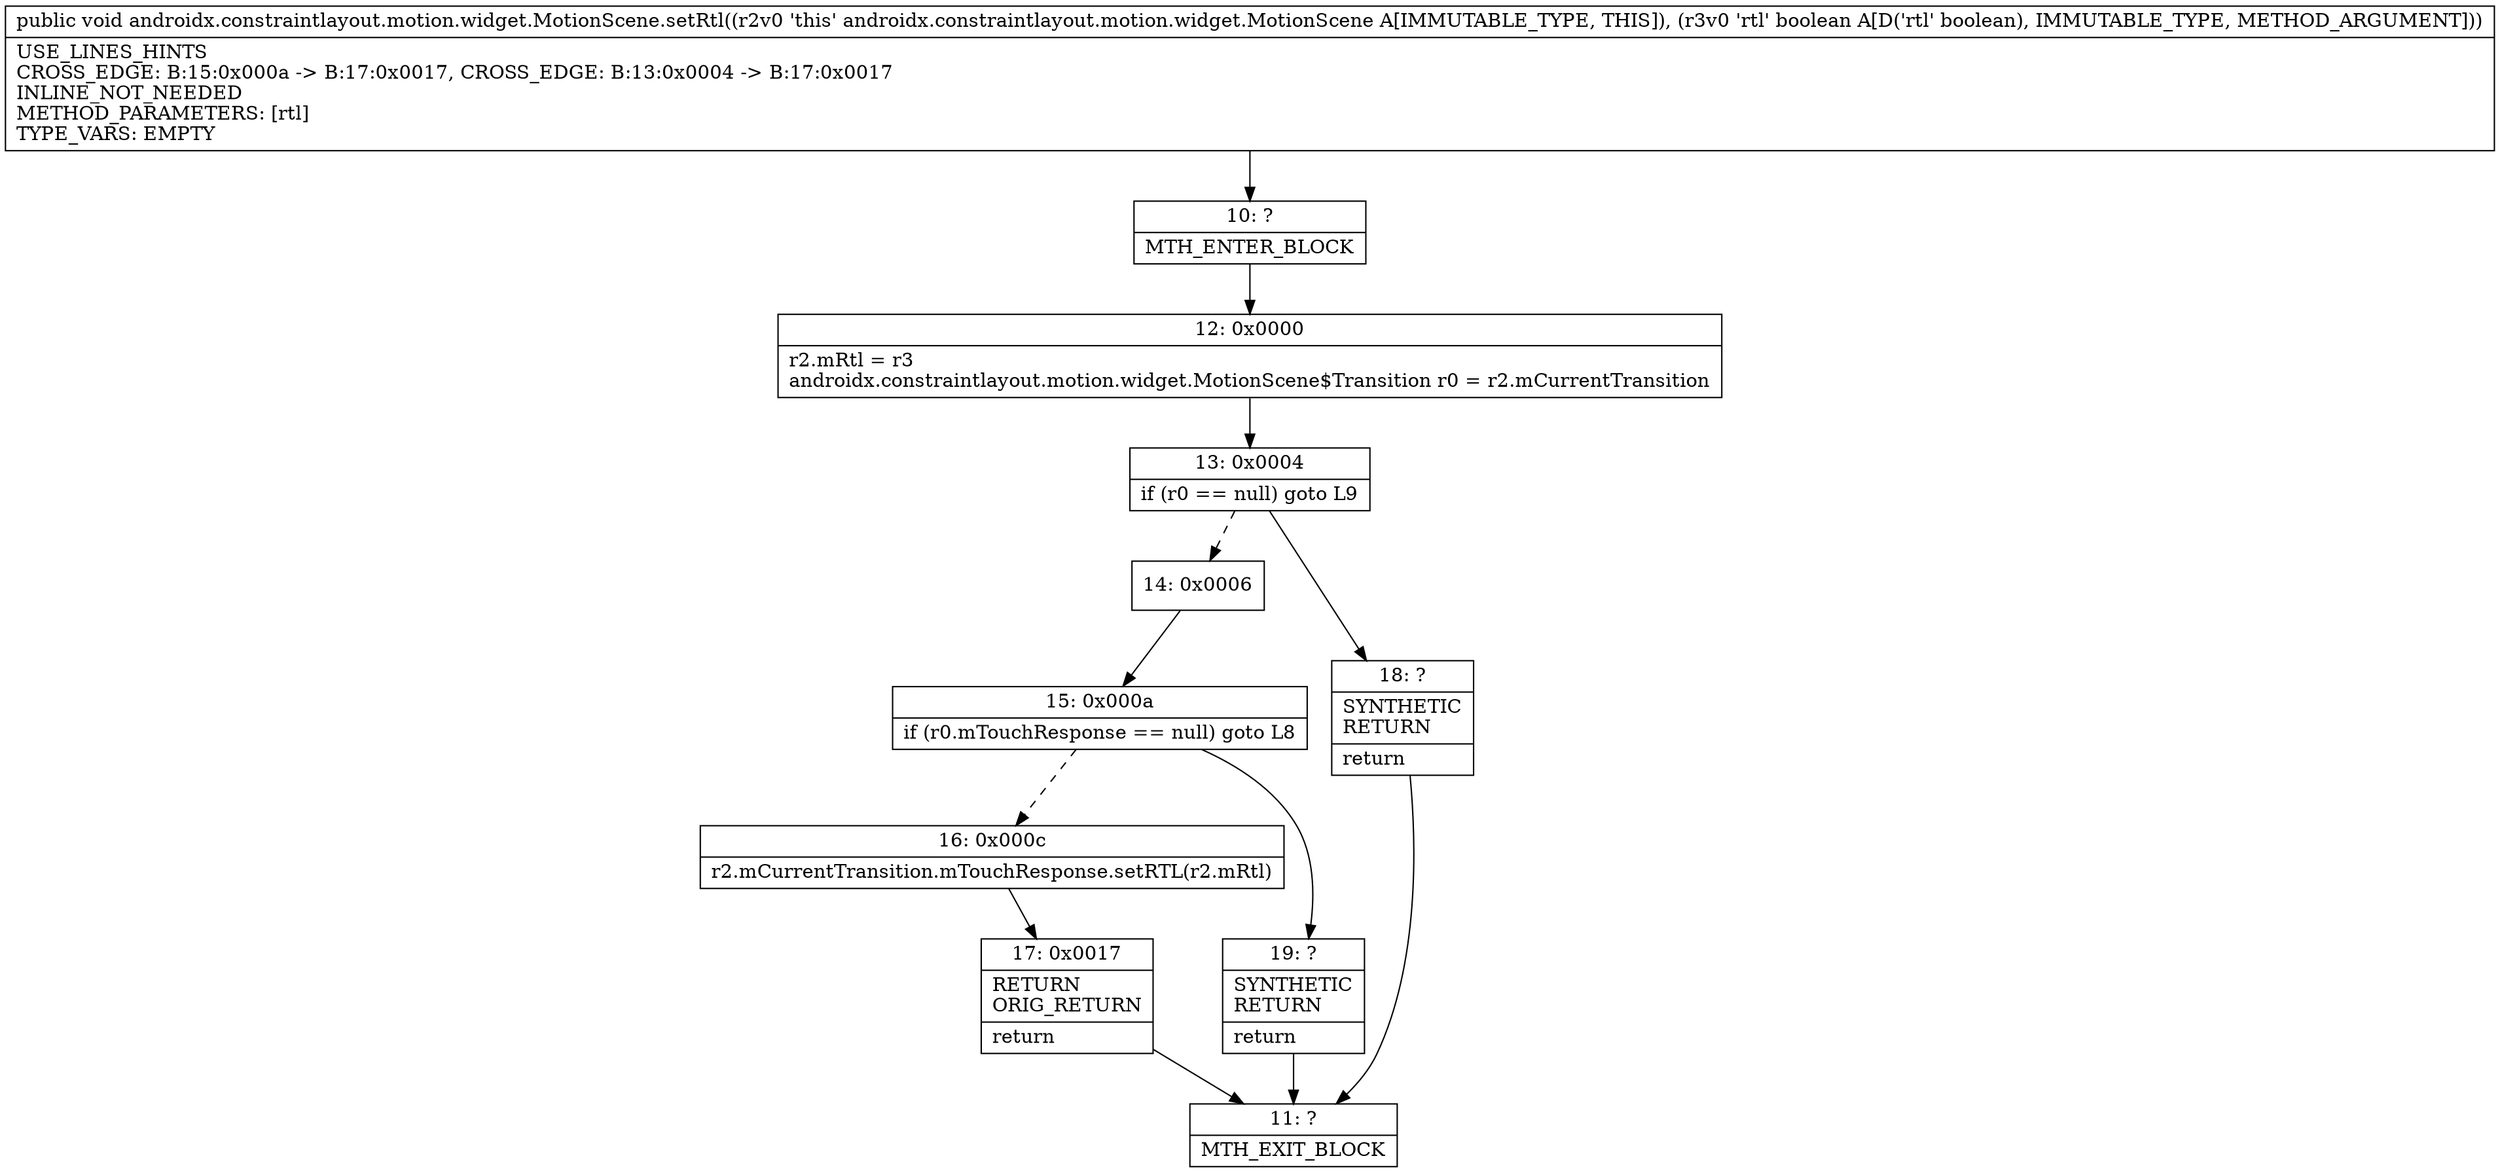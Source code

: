 digraph "CFG forandroidx.constraintlayout.motion.widget.MotionScene.setRtl(Z)V" {
Node_10 [shape=record,label="{10\:\ ?|MTH_ENTER_BLOCK\l}"];
Node_12 [shape=record,label="{12\:\ 0x0000|r2.mRtl = r3\landroidx.constraintlayout.motion.widget.MotionScene$Transition r0 = r2.mCurrentTransition\l}"];
Node_13 [shape=record,label="{13\:\ 0x0004|if (r0 == null) goto L9\l}"];
Node_14 [shape=record,label="{14\:\ 0x0006}"];
Node_15 [shape=record,label="{15\:\ 0x000a|if (r0.mTouchResponse == null) goto L8\l}"];
Node_16 [shape=record,label="{16\:\ 0x000c|r2.mCurrentTransition.mTouchResponse.setRTL(r2.mRtl)\l}"];
Node_17 [shape=record,label="{17\:\ 0x0017|RETURN\lORIG_RETURN\l|return\l}"];
Node_11 [shape=record,label="{11\:\ ?|MTH_EXIT_BLOCK\l}"];
Node_19 [shape=record,label="{19\:\ ?|SYNTHETIC\lRETURN\l|return\l}"];
Node_18 [shape=record,label="{18\:\ ?|SYNTHETIC\lRETURN\l|return\l}"];
MethodNode[shape=record,label="{public void androidx.constraintlayout.motion.widget.MotionScene.setRtl((r2v0 'this' androidx.constraintlayout.motion.widget.MotionScene A[IMMUTABLE_TYPE, THIS]), (r3v0 'rtl' boolean A[D('rtl' boolean), IMMUTABLE_TYPE, METHOD_ARGUMENT]))  | USE_LINES_HINTS\lCROSS_EDGE: B:15:0x000a \-\> B:17:0x0017, CROSS_EDGE: B:13:0x0004 \-\> B:17:0x0017\lINLINE_NOT_NEEDED\lMETHOD_PARAMETERS: [rtl]\lTYPE_VARS: EMPTY\l}"];
MethodNode -> Node_10;Node_10 -> Node_12;
Node_12 -> Node_13;
Node_13 -> Node_14[style=dashed];
Node_13 -> Node_18;
Node_14 -> Node_15;
Node_15 -> Node_16[style=dashed];
Node_15 -> Node_19;
Node_16 -> Node_17;
Node_17 -> Node_11;
Node_19 -> Node_11;
Node_18 -> Node_11;
}

